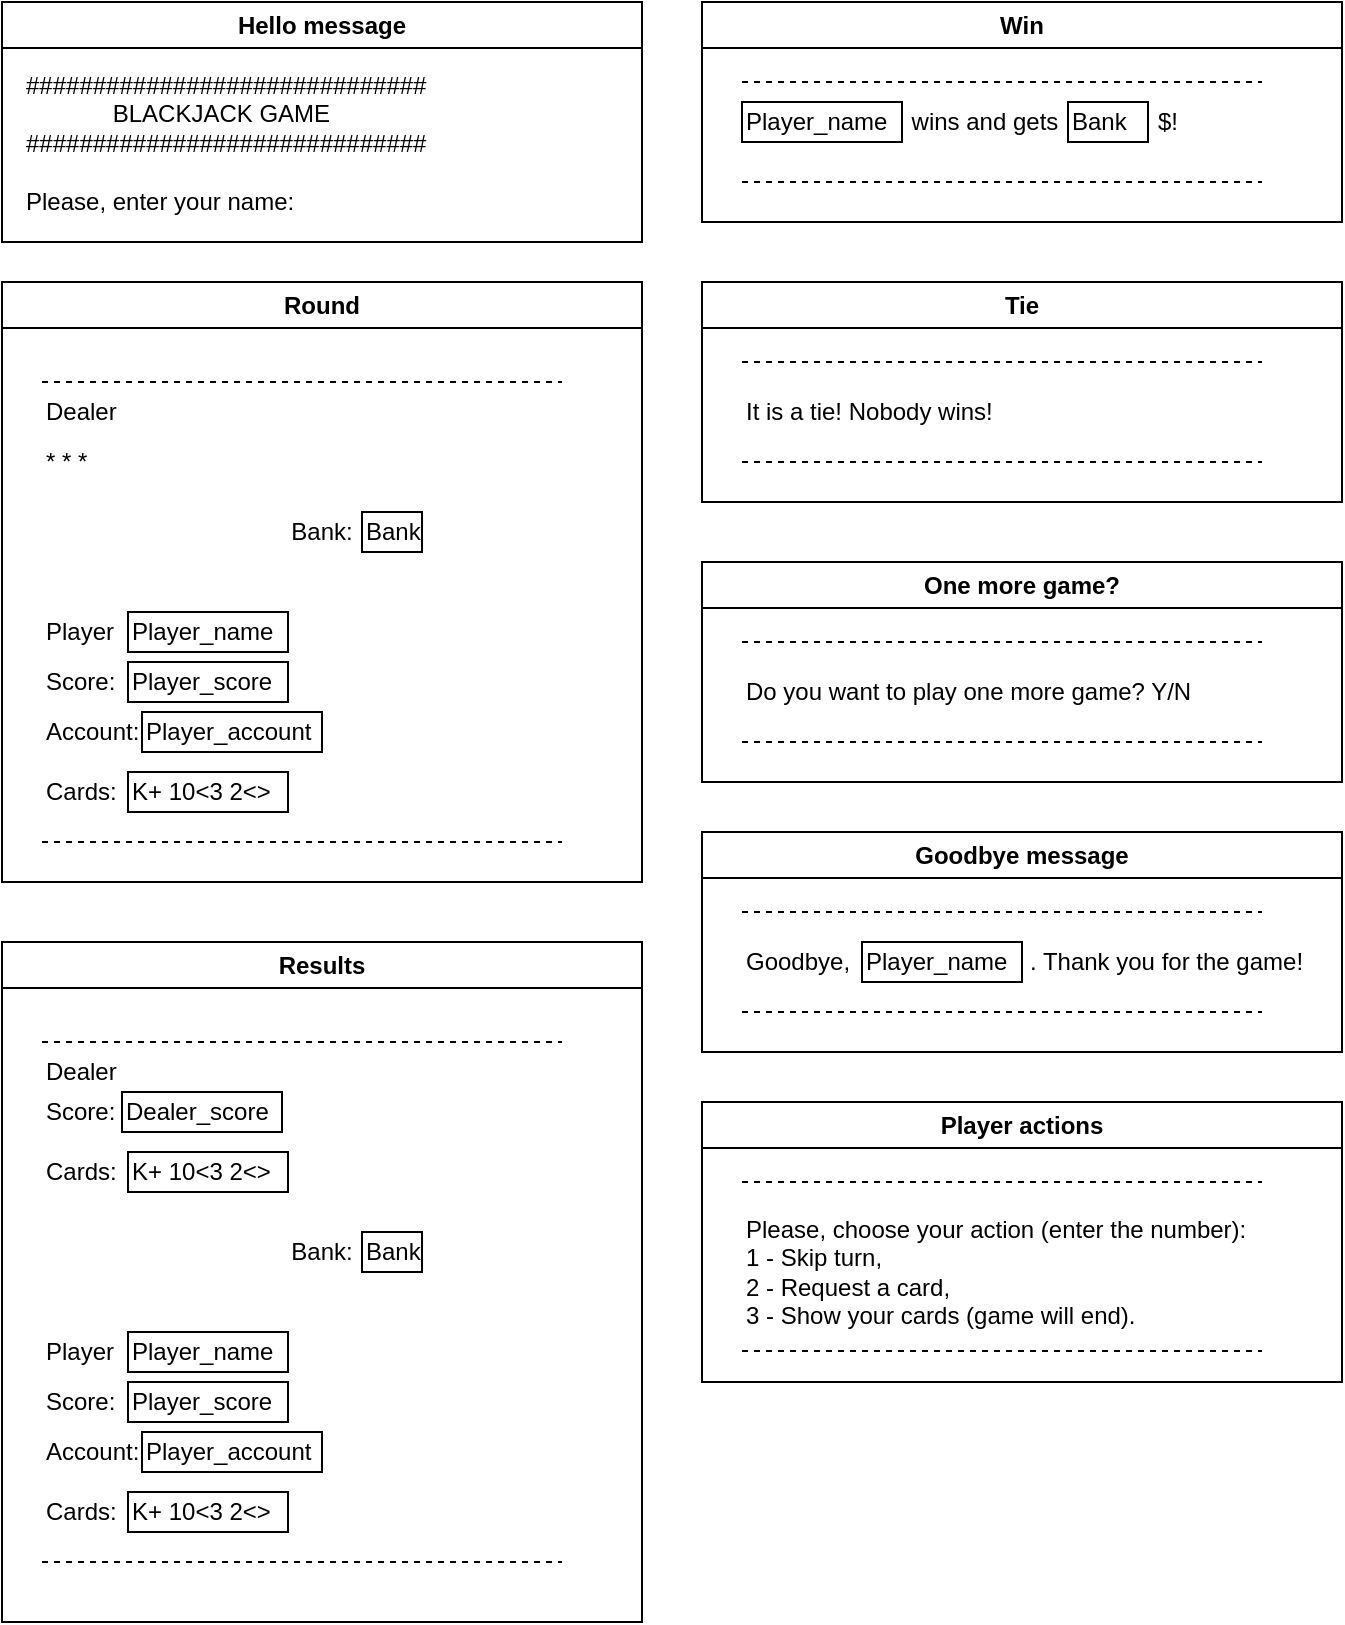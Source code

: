 <mxfile version="21.7.5" type="device">
  <diagram name="Page-1" id="O0V4WyMjQOAa5weT-59h">
    <mxGraphModel dx="1548" dy="894" grid="1" gridSize="10" guides="1" tooltips="1" connect="1" arrows="1" fold="1" page="1" pageScale="1" pageWidth="827" pageHeight="1169" math="0" shadow="0">
      <root>
        <mxCell id="0" />
        <mxCell id="1" parent="0" />
        <mxCell id="xHpg4sOJQQNHNL1t8_fG-1" value="Round" style="swimlane;whiteSpace=wrap;html=1;" parent="1" vertex="1">
          <mxGeometry x="30" y="170" width="320" height="300" as="geometry" />
        </mxCell>
        <mxCell id="xHpg4sOJQQNHNL1t8_fG-3" value="Bank" style="whiteSpace=wrap;html=1;align=left;" parent="xHpg4sOJQQNHNL1t8_fG-1" vertex="1">
          <mxGeometry x="180" y="115" width="30" height="20" as="geometry" />
        </mxCell>
        <mxCell id="xHpg4sOJQQNHNL1t8_fG-7" value="Player_name" style="whiteSpace=wrap;html=1;align=left;" parent="xHpg4sOJQQNHNL1t8_fG-1" vertex="1">
          <mxGeometry x="63" y="165" width="80" height="20" as="geometry" />
        </mxCell>
        <mxCell id="xHpg4sOJQQNHNL1t8_fG-8" value="Player_score" style="whiteSpace=wrap;html=1;align=left;" parent="xHpg4sOJQQNHNL1t8_fG-1" vertex="1">
          <mxGeometry x="63" y="190" width="80" height="20" as="geometry" />
        </mxCell>
        <mxCell id="xHpg4sOJQQNHNL1t8_fG-9" value="K+ 10&amp;lt;3 2&amp;lt;&amp;gt;" style="rounded=0;whiteSpace=wrap;html=1;align=left;" parent="xHpg4sOJQQNHNL1t8_fG-1" vertex="1">
          <mxGeometry x="63" y="245" width="80" height="20" as="geometry" />
        </mxCell>
        <mxCell id="xHpg4sOJQQNHNL1t8_fG-11" value="" style="endArrow=none;dashed=1;html=1;rounded=0;" parent="xHpg4sOJQQNHNL1t8_fG-1" edge="1">
          <mxGeometry width="50" height="50" relative="1" as="geometry">
            <mxPoint x="20" y="280" as="sourcePoint" />
            <mxPoint x="280" y="280" as="targetPoint" />
          </mxGeometry>
        </mxCell>
        <mxCell id="xHpg4sOJQQNHNL1t8_fG-13" value="Score:" style="text;html=1;strokeColor=none;fillColor=none;align=left;verticalAlign=middle;whiteSpace=wrap;rounded=0;" parent="xHpg4sOJQQNHNL1t8_fG-1" vertex="1">
          <mxGeometry x="20" y="185" width="40" height="30" as="geometry" />
        </mxCell>
        <mxCell id="xHpg4sOJQQNHNL1t8_fG-14" value="Account:" style="text;html=1;strokeColor=none;fillColor=none;align=left;verticalAlign=middle;whiteSpace=wrap;rounded=0;" parent="xHpg4sOJQQNHNL1t8_fG-1" vertex="1">
          <mxGeometry x="20" y="210" width="50" height="30" as="geometry" />
        </mxCell>
        <mxCell id="xHpg4sOJQQNHNL1t8_fG-15" value="Player_account" style="whiteSpace=wrap;html=1;align=left;" parent="xHpg4sOJQQNHNL1t8_fG-1" vertex="1">
          <mxGeometry x="70" y="215" width="90" height="20" as="geometry" />
        </mxCell>
        <mxCell id="xHpg4sOJQQNHNL1t8_fG-16" value="Cards:" style="text;html=1;strokeColor=none;fillColor=none;align=left;verticalAlign=middle;whiteSpace=wrap;rounded=0;" parent="xHpg4sOJQQNHNL1t8_fG-1" vertex="1">
          <mxGeometry x="20" y="240" width="50" height="30" as="geometry" />
        </mxCell>
        <mxCell id="xHpg4sOJQQNHNL1t8_fG-18" value="Dealer" style="text;html=1;strokeColor=none;fillColor=none;align=left;verticalAlign=middle;whiteSpace=wrap;rounded=0;" parent="xHpg4sOJQQNHNL1t8_fG-1" vertex="1">
          <mxGeometry x="20" y="50" width="60" height="30" as="geometry" />
        </mxCell>
        <mxCell id="xHpg4sOJQQNHNL1t8_fG-19" value="* * *" style="text;html=1;strokeColor=none;fillColor=none;align=left;verticalAlign=middle;whiteSpace=wrap;rounded=0;" parent="xHpg4sOJQQNHNL1t8_fG-1" vertex="1">
          <mxGeometry x="20" y="75" width="60" height="30" as="geometry" />
        </mxCell>
        <mxCell id="xHpg4sOJQQNHNL1t8_fG-20" value="Bank:" style="text;html=1;strokeColor=none;fillColor=none;align=center;verticalAlign=middle;whiteSpace=wrap;rounded=0;" parent="xHpg4sOJQQNHNL1t8_fG-1" vertex="1">
          <mxGeometry x="130" y="110" width="60" height="30" as="geometry" />
        </mxCell>
        <mxCell id="xHpg4sOJQQNHNL1t8_fG-67" value="Player" style="text;html=1;strokeColor=none;fillColor=none;align=left;verticalAlign=middle;whiteSpace=wrap;rounded=0;" parent="xHpg4sOJQQNHNL1t8_fG-1" vertex="1">
          <mxGeometry x="20" y="160" width="40" height="30" as="geometry" />
        </mxCell>
        <mxCell id="xHpg4sOJQQNHNL1t8_fG-10" value="" style="endArrow=none;dashed=1;html=1;rounded=0;" parent="xHpg4sOJQQNHNL1t8_fG-1" edge="1">
          <mxGeometry width="50" height="50" relative="1" as="geometry">
            <mxPoint x="20" y="50" as="sourcePoint" />
            <mxPoint x="280" y="50" as="targetPoint" />
          </mxGeometry>
        </mxCell>
        <mxCell id="xHpg4sOJQQNHNL1t8_fG-24" value="Win" style="swimlane;whiteSpace=wrap;html=1;" parent="1" vertex="1">
          <mxGeometry x="380" y="30" width="320" height="110" as="geometry" />
        </mxCell>
        <mxCell id="xHpg4sOJQQNHNL1t8_fG-26" value="" style="endArrow=none;dashed=1;html=1;rounded=0;" parent="xHpg4sOJQQNHNL1t8_fG-24" edge="1">
          <mxGeometry width="50" height="50" relative="1" as="geometry">
            <mxPoint x="20" y="40" as="sourcePoint" />
            <mxPoint x="280" y="40" as="targetPoint" />
          </mxGeometry>
        </mxCell>
        <mxCell id="xHpg4sOJQQNHNL1t8_fG-27" value="" style="endArrow=none;dashed=1;html=1;rounded=0;" parent="xHpg4sOJQQNHNL1t8_fG-24" edge="1">
          <mxGeometry width="50" height="50" relative="1" as="geometry">
            <mxPoint x="20" y="90" as="sourcePoint" />
            <mxPoint x="280" y="90" as="targetPoint" />
          </mxGeometry>
        </mxCell>
        <mxCell id="xHpg4sOJQQNHNL1t8_fG-33" value="Player_name" style="whiteSpace=wrap;html=1;align=left;" parent="xHpg4sOJQQNHNL1t8_fG-24" vertex="1">
          <mxGeometry x="20" y="50" width="80" height="20" as="geometry" />
        </mxCell>
        <mxCell id="xHpg4sOJQQNHNL1t8_fG-35" value="wins and gets" style="text;html=1;strokeColor=none;fillColor=none;align=center;verticalAlign=middle;whiteSpace=wrap;rounded=0;" parent="xHpg4sOJQQNHNL1t8_fG-24" vertex="1">
          <mxGeometry x="100" y="45" width="83" height="30" as="geometry" />
        </mxCell>
        <mxCell id="xHpg4sOJQQNHNL1t8_fG-36" value="Bank" style="whiteSpace=wrap;html=1;align=left;" parent="xHpg4sOJQQNHNL1t8_fG-24" vertex="1">
          <mxGeometry x="183" y="50" width="40" height="20" as="geometry" />
        </mxCell>
        <mxCell id="xHpg4sOJQQNHNL1t8_fG-37" value="$!" style="text;html=1;strokeColor=none;fillColor=none;align=center;verticalAlign=middle;whiteSpace=wrap;rounded=0;" parent="xHpg4sOJQQNHNL1t8_fG-24" vertex="1">
          <mxGeometry x="223" y="45" width="20" height="30" as="geometry" />
        </mxCell>
        <mxCell id="xHpg4sOJQQNHNL1t8_fG-45" value="Tie" style="swimlane;whiteSpace=wrap;html=1;" parent="1" vertex="1">
          <mxGeometry x="380" y="170" width="320" height="110" as="geometry" />
        </mxCell>
        <mxCell id="xHpg4sOJQQNHNL1t8_fG-46" value="" style="endArrow=none;dashed=1;html=1;rounded=0;" parent="xHpg4sOJQQNHNL1t8_fG-45" edge="1">
          <mxGeometry width="50" height="50" relative="1" as="geometry">
            <mxPoint x="20" y="40" as="sourcePoint" />
            <mxPoint x="280" y="40" as="targetPoint" />
          </mxGeometry>
        </mxCell>
        <mxCell id="xHpg4sOJQQNHNL1t8_fG-47" value="" style="endArrow=none;dashed=1;html=1;rounded=0;" parent="xHpg4sOJQQNHNL1t8_fG-45" edge="1">
          <mxGeometry width="50" height="50" relative="1" as="geometry">
            <mxPoint x="20" y="90" as="sourcePoint" />
            <mxPoint x="280" y="90" as="targetPoint" />
          </mxGeometry>
        </mxCell>
        <mxCell id="xHpg4sOJQQNHNL1t8_fG-49" value="It is a tie! Nobody wins!" style="text;html=1;strokeColor=none;fillColor=none;align=left;verticalAlign=middle;whiteSpace=wrap;rounded=0;" parent="xHpg4sOJQQNHNL1t8_fG-45" vertex="1">
          <mxGeometry x="20" y="50" width="140" height="30" as="geometry" />
        </mxCell>
        <mxCell id="xHpg4sOJQQNHNL1t8_fG-53" value="One more game?" style="swimlane;whiteSpace=wrap;html=1;" parent="1" vertex="1">
          <mxGeometry x="380" y="310" width="320" height="110" as="geometry" />
        </mxCell>
        <mxCell id="xHpg4sOJQQNHNL1t8_fG-54" value="" style="endArrow=none;dashed=1;html=1;rounded=0;" parent="xHpg4sOJQQNHNL1t8_fG-53" edge="1">
          <mxGeometry width="50" height="50" relative="1" as="geometry">
            <mxPoint x="20" y="40" as="sourcePoint" />
            <mxPoint x="280" y="40" as="targetPoint" />
          </mxGeometry>
        </mxCell>
        <mxCell id="xHpg4sOJQQNHNL1t8_fG-55" value="" style="endArrow=none;dashed=1;html=1;rounded=0;" parent="xHpg4sOJQQNHNL1t8_fG-53" edge="1">
          <mxGeometry width="50" height="50" relative="1" as="geometry">
            <mxPoint x="20" y="90" as="sourcePoint" />
            <mxPoint x="280" y="90" as="targetPoint" />
          </mxGeometry>
        </mxCell>
        <mxCell id="xHpg4sOJQQNHNL1t8_fG-56" value="Do you want to play one more game? Y/N" style="text;html=1;strokeColor=none;fillColor=none;align=left;verticalAlign=middle;whiteSpace=wrap;rounded=0;" parent="xHpg4sOJQQNHNL1t8_fG-53" vertex="1">
          <mxGeometry x="20" y="50" width="230" height="30" as="geometry" />
        </mxCell>
        <mxCell id="xHpg4sOJQQNHNL1t8_fG-57" value="Goodbye message" style="swimlane;whiteSpace=wrap;html=1;" parent="1" vertex="1">
          <mxGeometry x="380" y="445" width="320" height="110" as="geometry" />
        </mxCell>
        <mxCell id="xHpg4sOJQQNHNL1t8_fG-58" value="" style="endArrow=none;dashed=1;html=1;rounded=0;" parent="xHpg4sOJQQNHNL1t8_fG-57" edge="1">
          <mxGeometry width="50" height="50" relative="1" as="geometry">
            <mxPoint x="20" y="40" as="sourcePoint" />
            <mxPoint x="280" y="40" as="targetPoint" />
          </mxGeometry>
        </mxCell>
        <mxCell id="xHpg4sOJQQNHNL1t8_fG-59" value="" style="endArrow=none;dashed=1;html=1;rounded=0;" parent="xHpg4sOJQQNHNL1t8_fG-57" edge="1">
          <mxGeometry width="50" height="50" relative="1" as="geometry">
            <mxPoint x="20" y="90" as="sourcePoint" />
            <mxPoint x="280" y="90" as="targetPoint" />
          </mxGeometry>
        </mxCell>
        <mxCell id="xHpg4sOJQQNHNL1t8_fG-60" value="Goodbye,&amp;nbsp;" style="text;html=1;strokeColor=none;fillColor=none;align=left;verticalAlign=middle;whiteSpace=wrap;rounded=0;" parent="xHpg4sOJQQNHNL1t8_fG-57" vertex="1">
          <mxGeometry x="20" y="50" width="60" height="30" as="geometry" />
        </mxCell>
        <mxCell id="xHpg4sOJQQNHNL1t8_fG-61" value="Player_name" style="whiteSpace=wrap;html=1;align=left;" parent="xHpg4sOJQQNHNL1t8_fG-57" vertex="1">
          <mxGeometry x="80" y="55" width="80" height="20" as="geometry" />
        </mxCell>
        <mxCell id="xHpg4sOJQQNHNL1t8_fG-62" value=". Thank you for the game!" style="text;html=1;strokeColor=none;fillColor=none;align=left;verticalAlign=middle;whiteSpace=wrap;rounded=0;" parent="xHpg4sOJQQNHNL1t8_fG-57" vertex="1">
          <mxGeometry x="162" y="50" width="140" height="30" as="geometry" />
        </mxCell>
        <mxCell id="xHpg4sOJQQNHNL1t8_fG-63" value="Player actions" style="swimlane;whiteSpace=wrap;html=1;" parent="1" vertex="1">
          <mxGeometry x="380" y="580" width="320" height="140" as="geometry" />
        </mxCell>
        <mxCell id="xHpg4sOJQQNHNL1t8_fG-64" value="" style="endArrow=none;dashed=1;html=1;rounded=0;" parent="xHpg4sOJQQNHNL1t8_fG-63" edge="1">
          <mxGeometry width="50" height="50" relative="1" as="geometry">
            <mxPoint x="20" y="40" as="sourcePoint" />
            <mxPoint x="280" y="40" as="targetPoint" />
          </mxGeometry>
        </mxCell>
        <mxCell id="xHpg4sOJQQNHNL1t8_fG-65" value="" style="endArrow=none;dashed=1;html=1;rounded=0;" parent="xHpg4sOJQQNHNL1t8_fG-63" edge="1">
          <mxGeometry width="50" height="50" relative="1" as="geometry">
            <mxPoint x="20" y="124.5" as="sourcePoint" />
            <mxPoint x="280" y="124.5" as="targetPoint" />
          </mxGeometry>
        </mxCell>
        <mxCell id="xHpg4sOJQQNHNL1t8_fG-66" value="Please, choose your action (enter the number):&lt;br&gt;1 - Skip turn,&lt;br&gt;2 - Request a card,&lt;br&gt;3 - Show your cards (game will end)." style="text;html=1;strokeColor=none;fillColor=none;align=left;verticalAlign=top;whiteSpace=wrap;rounded=0;" parent="xHpg4sOJQQNHNL1t8_fG-63" vertex="1">
          <mxGeometry x="20" y="50" width="290" height="70" as="geometry" />
        </mxCell>
        <mxCell id="xHpg4sOJQQNHNL1t8_fG-68" value="Hello message" style="swimlane;whiteSpace=wrap;html=1;" parent="1" vertex="1">
          <mxGeometry x="30" y="30" width="320" height="120" as="geometry" />
        </mxCell>
        <mxCell id="xHpg4sOJQQNHNL1t8_fG-69" value="&lt;div&gt;&lt;span style=&quot;background-color: initial;&quot;&gt;##############################&lt;/span&gt;&lt;/div&gt;&lt;div&gt;&lt;span style=&quot;background-color: initial;&quot;&gt;&amp;nbsp; &amp;nbsp; &amp;nbsp; &amp;nbsp; &amp;nbsp; &amp;nbsp; &amp;nbsp;BLACKJACK GAME&lt;/span&gt;&lt;br&gt;&lt;/div&gt;&lt;div&gt;##############################&lt;/div&gt;&lt;div&gt;&lt;br&gt;&lt;/div&gt;&lt;div&gt;Please, enter your name:&lt;/div&gt;" style="text;html=1;strokeColor=none;fillColor=none;align=left;verticalAlign=top;whiteSpace=wrap;rounded=0;" parent="xHpg4sOJQQNHNL1t8_fG-68" vertex="1">
          <mxGeometry x="10" y="27.5" width="210" height="65" as="geometry" />
        </mxCell>
        <mxCell id="Hq1VvpgJlNs9Iqxpvn4t-1" value="Results" style="swimlane;whiteSpace=wrap;html=1;" vertex="1" parent="1">
          <mxGeometry x="30" y="500" width="320" height="340" as="geometry" />
        </mxCell>
        <mxCell id="Hq1VvpgJlNs9Iqxpvn4t-2" value="Bank" style="whiteSpace=wrap;html=1;align=left;" vertex="1" parent="Hq1VvpgJlNs9Iqxpvn4t-1">
          <mxGeometry x="180" y="145" width="30" height="20" as="geometry" />
        </mxCell>
        <mxCell id="Hq1VvpgJlNs9Iqxpvn4t-3" value="Player_name" style="whiteSpace=wrap;html=1;align=left;" vertex="1" parent="Hq1VvpgJlNs9Iqxpvn4t-1">
          <mxGeometry x="63" y="195" width="80" height="20" as="geometry" />
        </mxCell>
        <mxCell id="Hq1VvpgJlNs9Iqxpvn4t-4" value="Player_score" style="whiteSpace=wrap;html=1;align=left;" vertex="1" parent="Hq1VvpgJlNs9Iqxpvn4t-1">
          <mxGeometry x="63" y="220" width="80" height="20" as="geometry" />
        </mxCell>
        <mxCell id="Hq1VvpgJlNs9Iqxpvn4t-5" value="K+ 10&amp;lt;3 2&amp;lt;&amp;gt;" style="rounded=0;whiteSpace=wrap;html=1;align=left;" vertex="1" parent="Hq1VvpgJlNs9Iqxpvn4t-1">
          <mxGeometry x="63" y="275" width="80" height="20" as="geometry" />
        </mxCell>
        <mxCell id="Hq1VvpgJlNs9Iqxpvn4t-6" value="" style="endArrow=none;dashed=1;html=1;rounded=0;" edge="1" parent="Hq1VvpgJlNs9Iqxpvn4t-1">
          <mxGeometry width="50" height="50" relative="1" as="geometry">
            <mxPoint x="20" y="310" as="sourcePoint" />
            <mxPoint x="280" y="310" as="targetPoint" />
          </mxGeometry>
        </mxCell>
        <mxCell id="Hq1VvpgJlNs9Iqxpvn4t-7" value="Score:" style="text;html=1;strokeColor=none;fillColor=none;align=left;verticalAlign=middle;whiteSpace=wrap;rounded=0;" vertex="1" parent="Hq1VvpgJlNs9Iqxpvn4t-1">
          <mxGeometry x="20" y="215" width="40" height="30" as="geometry" />
        </mxCell>
        <mxCell id="Hq1VvpgJlNs9Iqxpvn4t-8" value="Account:" style="text;html=1;strokeColor=none;fillColor=none;align=left;verticalAlign=middle;whiteSpace=wrap;rounded=0;" vertex="1" parent="Hq1VvpgJlNs9Iqxpvn4t-1">
          <mxGeometry x="20" y="240" width="50" height="30" as="geometry" />
        </mxCell>
        <mxCell id="Hq1VvpgJlNs9Iqxpvn4t-9" value="Player_account" style="whiteSpace=wrap;html=1;align=left;" vertex="1" parent="Hq1VvpgJlNs9Iqxpvn4t-1">
          <mxGeometry x="70" y="245" width="90" height="20" as="geometry" />
        </mxCell>
        <mxCell id="Hq1VvpgJlNs9Iqxpvn4t-10" value="Cards:" style="text;html=1;strokeColor=none;fillColor=none;align=left;verticalAlign=middle;whiteSpace=wrap;rounded=0;" vertex="1" parent="Hq1VvpgJlNs9Iqxpvn4t-1">
          <mxGeometry x="20" y="270" width="50" height="30" as="geometry" />
        </mxCell>
        <mxCell id="Hq1VvpgJlNs9Iqxpvn4t-11" value="Dealer" style="text;html=1;strokeColor=none;fillColor=none;align=left;verticalAlign=middle;whiteSpace=wrap;rounded=0;" vertex="1" parent="Hq1VvpgJlNs9Iqxpvn4t-1">
          <mxGeometry x="20" y="50" width="60" height="30" as="geometry" />
        </mxCell>
        <mxCell id="Hq1VvpgJlNs9Iqxpvn4t-13" value="Bank:" style="text;html=1;strokeColor=none;fillColor=none;align=center;verticalAlign=middle;whiteSpace=wrap;rounded=0;" vertex="1" parent="Hq1VvpgJlNs9Iqxpvn4t-1">
          <mxGeometry x="130" y="140" width="60" height="30" as="geometry" />
        </mxCell>
        <mxCell id="Hq1VvpgJlNs9Iqxpvn4t-14" value="Player" style="text;html=1;strokeColor=none;fillColor=none;align=left;verticalAlign=middle;whiteSpace=wrap;rounded=0;" vertex="1" parent="Hq1VvpgJlNs9Iqxpvn4t-1">
          <mxGeometry x="20" y="190" width="40" height="30" as="geometry" />
        </mxCell>
        <mxCell id="Hq1VvpgJlNs9Iqxpvn4t-15" value="" style="endArrow=none;dashed=1;html=1;rounded=0;" edge="1" parent="Hq1VvpgJlNs9Iqxpvn4t-1">
          <mxGeometry width="50" height="50" relative="1" as="geometry">
            <mxPoint x="20" y="50" as="sourcePoint" />
            <mxPoint x="280" y="50" as="targetPoint" />
          </mxGeometry>
        </mxCell>
        <mxCell id="Hq1VvpgJlNs9Iqxpvn4t-16" value="Cards:" style="text;html=1;strokeColor=none;fillColor=none;align=left;verticalAlign=middle;whiteSpace=wrap;rounded=0;" vertex="1" parent="Hq1VvpgJlNs9Iqxpvn4t-1">
          <mxGeometry x="20" y="100" width="50" height="30" as="geometry" />
        </mxCell>
        <mxCell id="Hq1VvpgJlNs9Iqxpvn4t-17" value="K+ 10&amp;lt;3 2&amp;lt;&amp;gt;" style="rounded=0;whiteSpace=wrap;html=1;align=left;" vertex="1" parent="Hq1VvpgJlNs9Iqxpvn4t-1">
          <mxGeometry x="63" y="105" width="80" height="20" as="geometry" />
        </mxCell>
        <mxCell id="Hq1VvpgJlNs9Iqxpvn4t-18" value="Score:" style="text;html=1;strokeColor=none;fillColor=none;align=left;verticalAlign=middle;whiteSpace=wrap;rounded=0;" vertex="1" parent="Hq1VvpgJlNs9Iqxpvn4t-1">
          <mxGeometry x="20" y="70" width="40" height="30" as="geometry" />
        </mxCell>
        <mxCell id="Hq1VvpgJlNs9Iqxpvn4t-19" value="Dealer_score" style="whiteSpace=wrap;html=1;align=left;" vertex="1" parent="Hq1VvpgJlNs9Iqxpvn4t-1">
          <mxGeometry x="60" y="75" width="80" height="20" as="geometry" />
        </mxCell>
      </root>
    </mxGraphModel>
  </diagram>
</mxfile>
